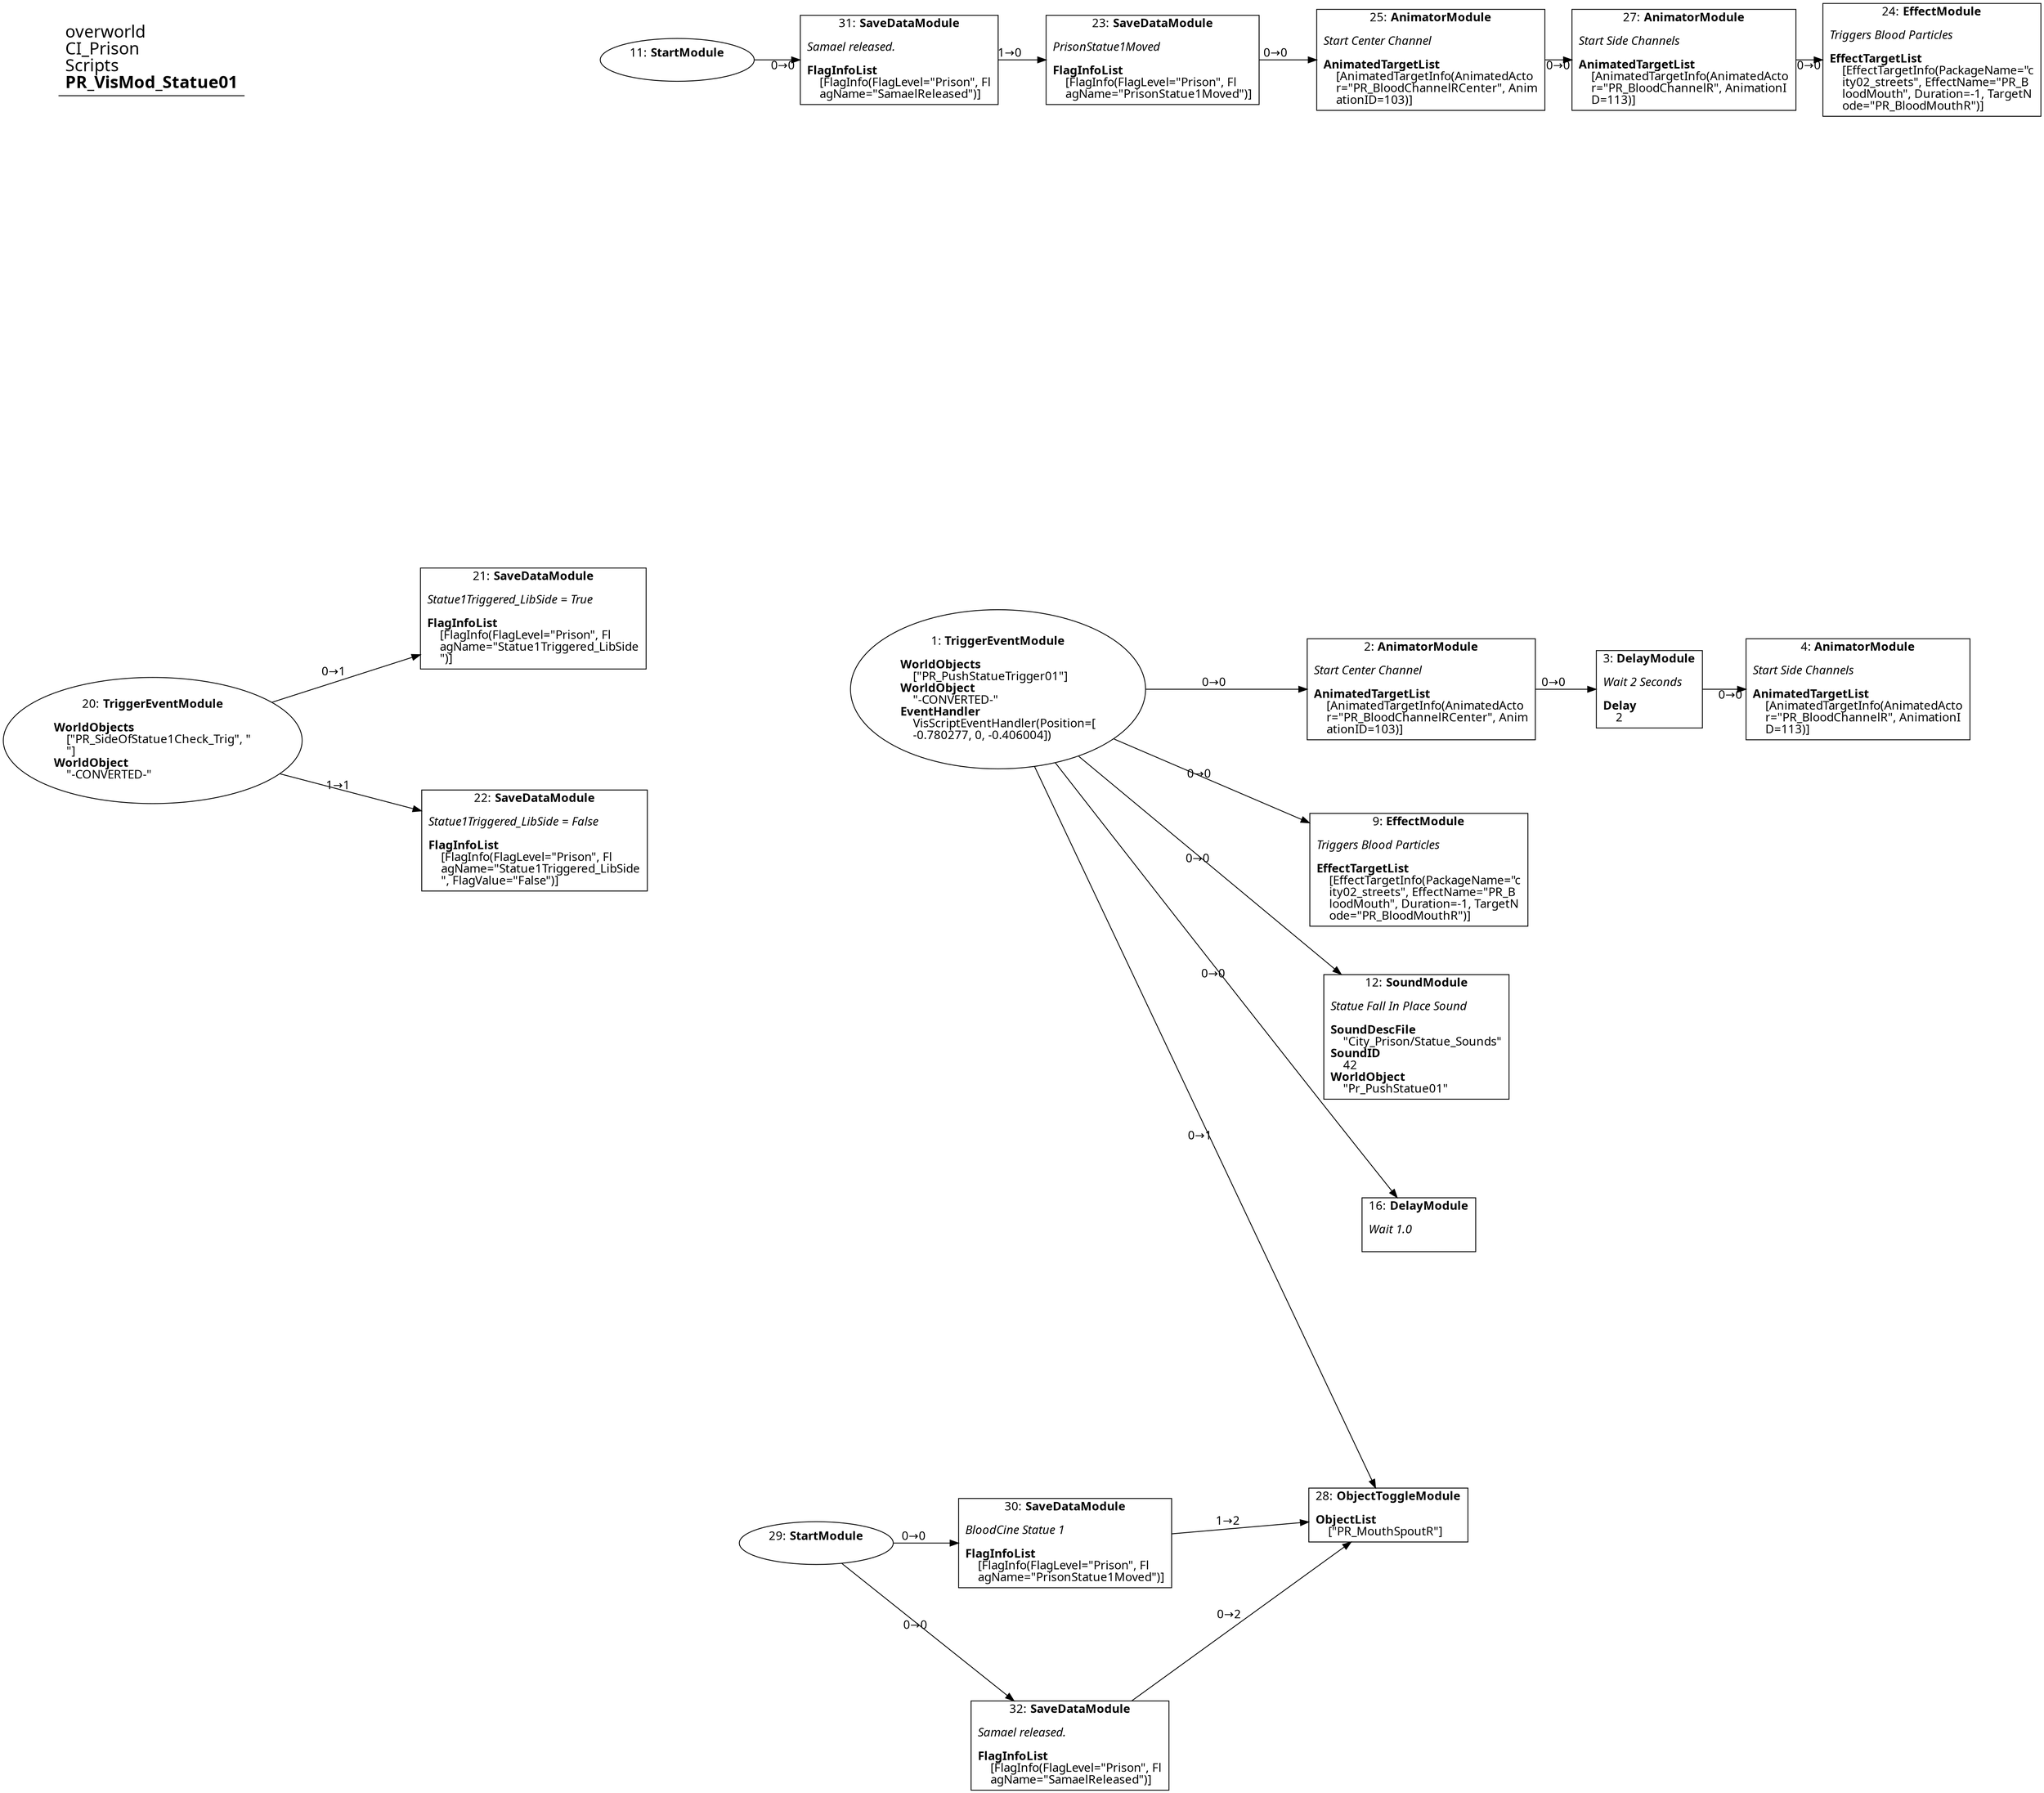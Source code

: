 digraph {
    layout = fdp;
    overlap = prism;
    sep = "+16";
    splines = spline;

    node [ shape = box ];

    graph [ fontname = "Segoe UI" ];
    node [ fontname = "Segoe UI" ];
    edge [ fontname = "Segoe UI" ];

    1 [ label = <1: <b>TriggerEventModule</b><br/><br/><b>WorldObjects</b><br align="left"/>    [&quot;PR_PushStatueTrigger01&quot;]<br align="left"/><b>WorldObject</b><br align="left"/>    &quot;-CONVERTED-&quot;<br align="left"/><b>EventHandler</b><br align="left"/>    VisScriptEventHandler(Position=[<br align="left"/>    -0.780277, 0, -0.406004])<br align="left"/>> ];
    1 [ shape = oval ]
    1 [ pos = "-0.048,-0.064!" ];
    1 -> 2 [ label = "0→0" ];
    1 -> 9 [ label = "0→0" ];
    1 -> 12 [ label = "0→0" ];
    1 -> 16 [ label = "0→0" ];
    1 -> 28 [ label = "0→1" ];

    2 [ label = <2: <b>AnimatorModule</b><br/><br/><i>Start Center Channel<br align="left"/></i><br align="left"/><b>AnimatedTargetList</b><br align="left"/>    [AnimatedTargetInfo(AnimatedActo<br align="left"/>    r=&quot;PR_BloodChannelRCenter&quot;, Anim<br align="left"/>    ationID=103)]<br align="left"/>> ];
    2 [ pos = "0.29900002,-0.064!" ];
    2 -> 3 [ label = "0→0" ];

    3 [ label = <3: <b>DelayModule</b><br/><br/><i>Wait 2 Seconds<br align="left"/></i><br align="left"/><b>Delay</b><br align="left"/>    2<br align="left"/>> ];
    3 [ pos = "0.48600003,-0.064!" ];
    3 -> 4 [ label = "0→0" ];

    4 [ label = <4: <b>AnimatorModule</b><br/><br/><i>Start Side Channels<br align="left"/></i><br align="left"/><b>AnimatedTargetList</b><br align="left"/>    [AnimatedTargetInfo(AnimatedActo<br align="left"/>    r=&quot;PR_BloodChannelR&quot;, AnimationI<br align="left"/>    D=113)]<br align="left"/>> ];
    4 [ pos = "0.657,-0.064!" ];

    9 [ label = <9: <b>EffectModule</b><br/><br/><i>Triggers Blood Particles<br align="left"/></i><br align="left"/><b>EffectTargetList</b><br align="left"/>    [EffectTargetInfo(PackageName=&quot;c<br align="left"/>    ity02_streets&quot;, EffectName=&quot;PR_B<br align="left"/>    loodMouth&quot;, Duration=-1, TargetN<br align="left"/>    ode=&quot;PR_BloodMouthR&quot;)]<br align="left"/>> ];
    9 [ pos = "0.29700002,-0.21200001!" ];

    11 [ label = <11: <b>StartModule</b><br/><br/>> ];
    11 [ shape = oval ]
    11 [ pos = "-0.31100002,0.45200002!" ];
    11 -> 31 [ label = "0→0" ];

    12 [ label = <12: <b>SoundModule</b><br/><br/><i>Statue Fall In Place Sound<br align="left"/></i><br align="left"/><b>SoundDescFile</b><br align="left"/>    &quot;City_Prison/Statue_Sounds&quot;<br align="left"/><b>SoundID</b><br align="left"/>    42<br align="left"/><b>WorldObject</b><br align="left"/>    &quot;Pr_PushStatue01&quot;<br align="left"/>> ];
    12 [ pos = "0.29500002,-0.349!" ];

    16 [ label = <16: <b>DelayModule</b><br/><br/><i>Wait 1.0<br align="left"/></i><br align="left"/>> ];
    16 [ pos = "0.29700002,-0.503!" ];

    20 [ label = <20: <b>TriggerEventModule</b><br/><br/><b>WorldObjects</b><br align="left"/>    [&quot;PR_SideOfStatue1Check_Trig&quot;, &quot;<br align="left"/>    &quot;]<br align="left"/><b>WorldObject</b><br align="left"/>    &quot;-CONVERTED-&quot;<br align="left"/>> ];
    20 [ shape = oval ]
    20 [ pos = "-0.74100006,-0.106000006!" ];
    20 -> 21 [ label = "0→1" ];
    20 -> 22 [ label = "1→1" ];

    21 [ label = <21: <b>SaveDataModule</b><br/><br/><i>Statue1Triggered_LibSide = True<br align="left"/></i><br align="left"/><b>FlagInfoList</b><br align="left"/>    [FlagInfo(FlagLevel=&quot;Prison&quot;, Fl<br align="left"/>    agName=&quot;Statue1Triggered_LibSide<br align="left"/>    &quot;)]<br align="left"/>> ];
    21 [ pos = "-0.42900002,-0.006!" ];

    22 [ label = <22: <b>SaveDataModule</b><br/><br/><i>Statue1Triggered_LibSide = False<br align="left"/></i><br align="left"/><b>FlagInfoList</b><br align="left"/>    [FlagInfo(FlagLevel=&quot;Prison&quot;, Fl<br align="left"/>    agName=&quot;Statue1Triggered_LibSide<br align="left"/>    &quot;, FlagValue=&quot;False&quot;)]<br align="left"/>> ];
    22 [ pos = "-0.42800003,-0.18800001!" ];

    23 [ label = <23: <b>SaveDataModule</b><br/><br/><i>PrisonStatue1Moved<br align="left"/></i><br align="left"/><b>FlagInfoList</b><br align="left"/>    [FlagInfo(FlagLevel=&quot;Prison&quot;, Fl<br align="left"/>    agName=&quot;PrisonStatue1Moved&quot;)]<br align="left"/>> ];
    23 [ pos = "0.079,0.45200002!" ];
    23 -> 25 [ label = "0→0" ];

    24 [ label = <24: <b>EffectModule</b><br/><br/><i>Triggers Blood Particles<br align="left"/></i><br align="left"/><b>EffectTargetList</b><br align="left"/>    [EffectTargetInfo(PackageName=&quot;c<br align="left"/>    ity02_streets&quot;, EffectName=&quot;PR_B<br align="left"/>    loodMouth&quot;, Duration=-1, TargetN<br align="left"/>    ode=&quot;PR_BloodMouthR&quot;)]<br align="left"/>> ];
    24 [ pos = "0.71400005,0.45200002!" ];

    25 [ label = <25: <b>AnimatorModule</b><br/><br/><i>Start Center Channel<br align="left"/></i><br align="left"/><b>AnimatedTargetList</b><br align="left"/>    [AnimatedTargetInfo(AnimatedActo<br align="left"/>    r=&quot;PR_BloodChannelRCenter&quot;, Anim<br align="left"/>    ationID=103)]<br align="left"/>> ];
    25 [ pos = "0.30800003,0.45200002!" ];
    25 -> 27 [ label = "0→0" ];

    27 [ label = <27: <b>AnimatorModule</b><br/><br/><i>Start Side Channels<br align="left"/></i><br align="left"/><b>AnimatedTargetList</b><br align="left"/>    [AnimatedTargetInfo(AnimatedActo<br align="left"/>    r=&quot;PR_BloodChannelR&quot;, AnimationI<br align="left"/>    D=113)]<br align="left"/>> ];
    27 [ pos = "0.517,0.45200002!" ];
    27 -> 24 [ label = "0→0" ];

    28 [ label = <28: <b>ObjectToggleModule</b><br/><br/><b>ObjectList</b><br align="left"/>    [&quot;PR_MouthSpoutR&quot;]<br align="left"/>> ];
    28 [ pos = "0.272,-0.74100006!" ];

    29 [ label = <29: <b>StartModule</b><br/><br/>> ];
    29 [ shape = oval ]
    29 [ pos = "-0.19700001,-0.76400006!" ];
    29 -> 30 [ label = "0→0" ];
    29 -> 32 [ label = "0→0" ];

    30 [ label = <30: <b>SaveDataModule</b><br/><br/><i>BloodCine Statue 1<br align="left"/></i><br align="left"/><b>FlagInfoList</b><br align="left"/>    [FlagInfo(FlagLevel=&quot;Prison&quot;, Fl<br align="left"/>    agName=&quot;PrisonStatue1Moved&quot;)]<br align="left"/>> ];
    30 [ pos = "0.007,-0.76400006!" ];
    30 -> 28 [ label = "1→2" ];

    31 [ label = <31: <b>SaveDataModule</b><br/><br/><i>Samael released.<br align="left"/></i><br align="left"/><b>FlagInfoList</b><br align="left"/>    [FlagInfo(FlagLevel=&quot;Prison&quot;, Fl<br align="left"/>    agName=&quot;SamaelReleased&quot;)]<br align="left"/>> ];
    31 [ pos = "-0.12900001,0.45200002!" ];
    31 -> 23 [ label = "1→0" ];

    32 [ label = <32: <b>SaveDataModule</b><br/><br/><i>Samael released.<br align="left"/></i><br align="left"/><b>FlagInfoList</b><br align="left"/>    [FlagInfo(FlagLevel=&quot;Prison&quot;, Fl<br align="left"/>    agName=&quot;SamaelReleased&quot;)]<br align="left"/>> ];
    32 [ pos = "0.011000001,-0.93000007!" ];
    32 -> 28 [ label = "0→2" ];

    title [ pos = "-0.74200004,0.453!" ];
    title [ shape = underline ];
    title [ label = <<font point-size="20">overworld<br align="left"/>CI_Prison<br align="left"/>Scripts<br align="left"/><b>PR_VisMod_Statue01</b><br align="left"/></font>> ];
}
